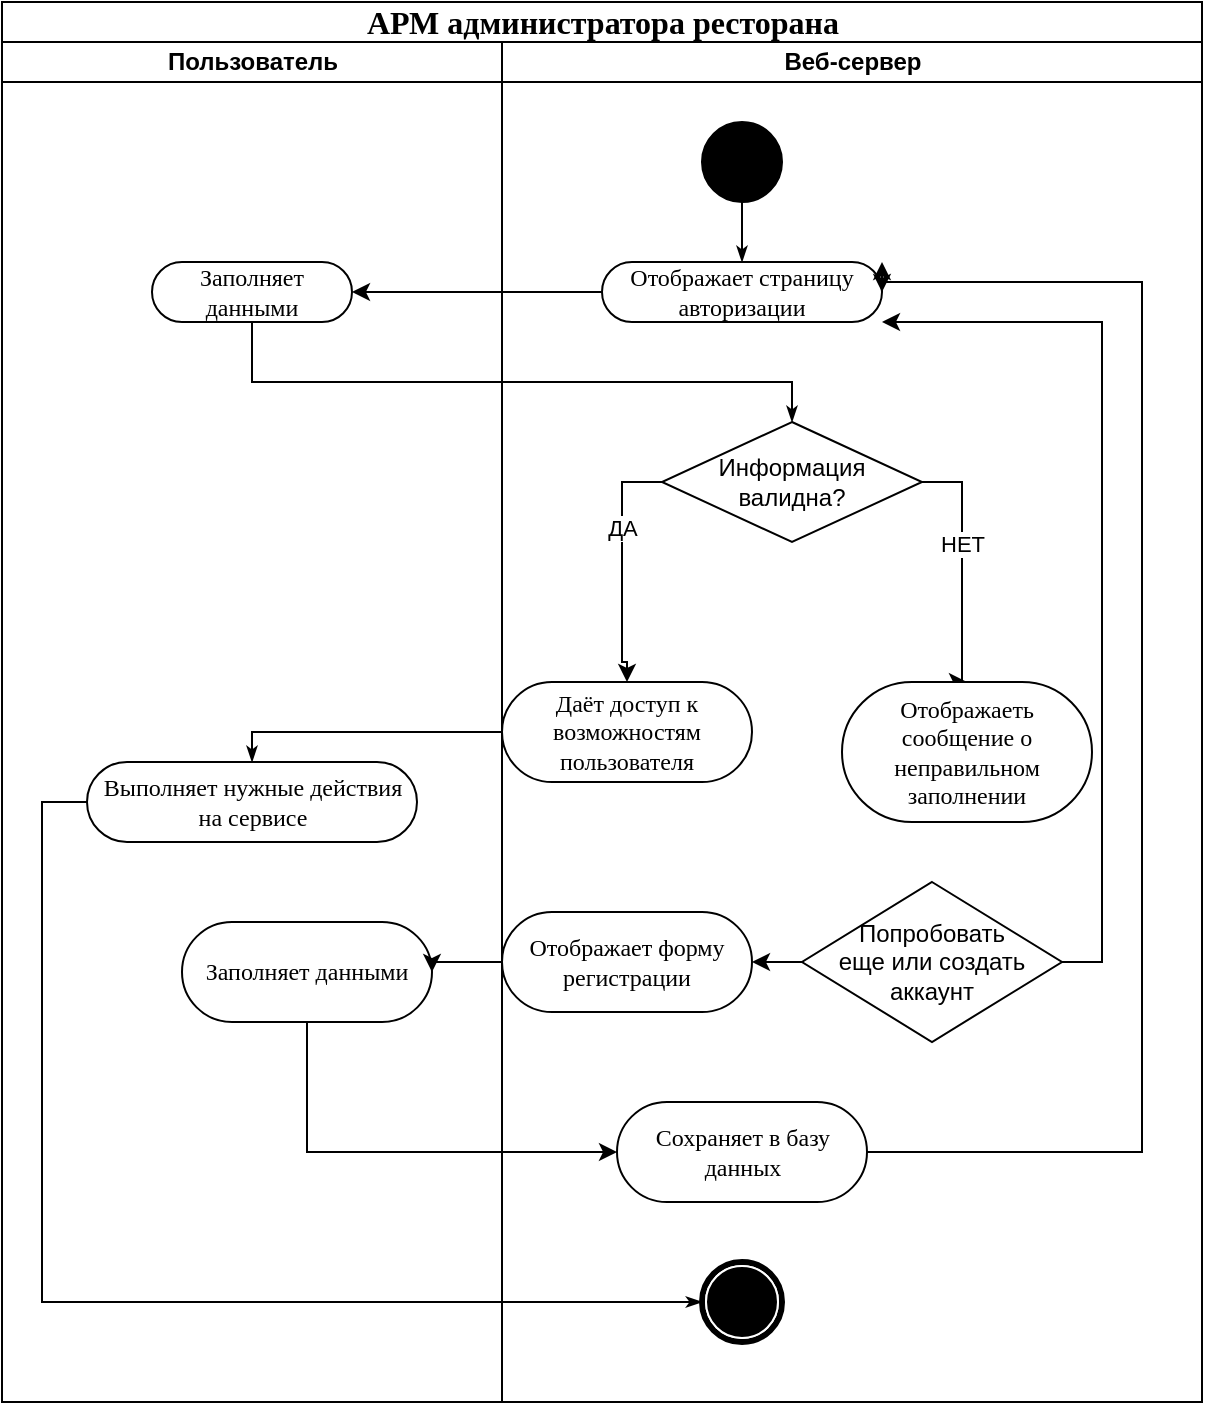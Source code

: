<mxfile version="24.2.2" type="device">
  <diagram name="Page-1" id="X6UOvbVDv69ljmcpV5w1">
    <mxGraphModel dx="1002" dy="575" grid="1" gridSize="10" guides="1" tooltips="1" connect="1" arrows="1" fold="1" page="1" pageScale="1" pageWidth="850" pageHeight="1100" math="0" shadow="0">
      <root>
        <mxCell id="0" />
        <mxCell id="1" parent="0" />
        <mxCell id="iXqDMxa8D9A1gev7aIZq-1" value="&lt;span style=&quot;font-size:12.0pt;mso-bidi-font-size:&lt;br/&gt;14.0pt;font-family:&amp;quot;Times New Roman&amp;quot;,serif;mso-fareast-font-family:Arial;&lt;br/&gt;mso-bidi-font-family:Arial;mso-ansi-language:#0019;mso-fareast-language:RU;&lt;br/&gt;mso-bidi-language:AR-SA&quot; lang=&quot;ru&quot;&gt;АРМ администратора ресторана&lt;/span&gt;" style="swimlane;html=1;childLayout=stackLayout;startSize=20;rounded=0;shadow=0;comic=0;labelBackgroundColor=none;strokeWidth=1;fontFamily=Verdana;fontSize=12;align=center;" vertex="1" parent="1">
          <mxGeometry x="40" y="20" width="600" height="700" as="geometry" />
        </mxCell>
        <mxCell id="iXqDMxa8D9A1gev7aIZq-2" value="Пользователь" style="swimlane;html=1;startSize=20;" vertex="1" parent="iXqDMxa8D9A1gev7aIZq-1">
          <mxGeometry y="20" width="250" height="680" as="geometry" />
        </mxCell>
        <mxCell id="iXqDMxa8D9A1gev7aIZq-3" value="Выполняет нужные действия на сервисе" style="rounded=1;whiteSpace=wrap;html=1;shadow=0;comic=0;labelBackgroundColor=none;strokeWidth=1;fontFamily=Verdana;fontSize=12;align=center;arcSize=50;" vertex="1" parent="iXqDMxa8D9A1gev7aIZq-2">
          <mxGeometry x="42.5" y="360" width="165" height="40" as="geometry" />
        </mxCell>
        <mxCell id="iXqDMxa8D9A1gev7aIZq-4" value="Заполняет данными" style="rounded=1;whiteSpace=wrap;html=1;shadow=0;comic=0;labelBackgroundColor=none;strokeWidth=1;fontFamily=Verdana;fontSize=12;align=center;arcSize=50;" vertex="1" parent="iXqDMxa8D9A1gev7aIZq-2">
          <mxGeometry x="75" y="110" width="100" height="30" as="geometry" />
        </mxCell>
        <mxCell id="iXqDMxa8D9A1gev7aIZq-5" value="Заполняет данными" style="rounded=1;whiteSpace=wrap;html=1;shadow=0;comic=0;labelBackgroundColor=none;strokeWidth=1;fontFamily=Verdana;fontSize=12;align=center;arcSize=50;" vertex="1" parent="iXqDMxa8D9A1gev7aIZq-2">
          <mxGeometry x="90" y="440" width="125" height="50" as="geometry" />
        </mxCell>
        <mxCell id="iXqDMxa8D9A1gev7aIZq-6" style="rounded=0;html=1;labelBackgroundColor=none;startArrow=none;startFill=0;startSize=5;endArrow=classicThin;endFill=1;endSize=5;jettySize=auto;orthogonalLoop=1;strokeWidth=1;fontFamily=Verdana;fontSize=12;entryX=0.5;entryY=0;entryDx=0;entryDy=0;" edge="1" parent="iXqDMxa8D9A1gev7aIZq-1" source="iXqDMxa8D9A1gev7aIZq-4" target="iXqDMxa8D9A1gev7aIZq-18">
          <mxGeometry relative="1" as="geometry">
            <Array as="points">
              <mxPoint x="125" y="190" />
              <mxPoint x="395" y="190" />
            </Array>
          </mxGeometry>
        </mxCell>
        <mxCell id="iXqDMxa8D9A1gev7aIZq-7" style="edgeStyle=orthogonalEdgeStyle;rounded=0;orthogonalLoop=1;jettySize=auto;html=1;exitX=0;exitY=0.5;exitDx=0;exitDy=0;entryX=1;entryY=0.5;entryDx=0;entryDy=0;" edge="1" parent="iXqDMxa8D9A1gev7aIZq-1" source="iXqDMxa8D9A1gev7aIZq-11" target="iXqDMxa8D9A1gev7aIZq-4">
          <mxGeometry relative="1" as="geometry" />
        </mxCell>
        <mxCell id="iXqDMxa8D9A1gev7aIZq-8" value="Веб-сервер" style="swimlane;html=1;startSize=20;" vertex="1" parent="iXqDMxa8D9A1gev7aIZq-1">
          <mxGeometry x="250" y="20" width="350" height="680" as="geometry" />
        </mxCell>
        <mxCell id="iXqDMxa8D9A1gev7aIZq-9" style="edgeStyle=orthogonalEdgeStyle;rounded=0;html=1;labelBackgroundColor=none;startArrow=none;startFill=0;startSize=5;endArrow=classicThin;endFill=1;endSize=5;jettySize=auto;orthogonalLoop=1;strokeWidth=1;fontFamily=Verdana;fontSize=12" edge="1" parent="iXqDMxa8D9A1gev7aIZq-8" source="iXqDMxa8D9A1gev7aIZq-10" target="iXqDMxa8D9A1gev7aIZq-11">
          <mxGeometry relative="1" as="geometry" />
        </mxCell>
        <mxCell id="iXqDMxa8D9A1gev7aIZq-10" value="" style="ellipse;whiteSpace=wrap;html=1;rounded=0;shadow=0;comic=0;labelBackgroundColor=none;strokeWidth=1;fillColor=#000000;fontFamily=Verdana;fontSize=12;align=center;" vertex="1" parent="iXqDMxa8D9A1gev7aIZq-8">
          <mxGeometry x="100" y="40" width="40" height="40" as="geometry" />
        </mxCell>
        <mxCell id="iXqDMxa8D9A1gev7aIZq-11" value="Отображает страницу авторизации" style="rounded=1;whiteSpace=wrap;html=1;shadow=0;comic=0;labelBackgroundColor=none;strokeWidth=1;fontFamily=Verdana;fontSize=12;align=center;arcSize=50;" vertex="1" parent="iXqDMxa8D9A1gev7aIZq-8">
          <mxGeometry x="50" y="110" width="140" height="30" as="geometry" />
        </mxCell>
        <mxCell id="iXqDMxa8D9A1gev7aIZq-12" value="Даёт доступ к возможностям пользователя" style="rounded=1;whiteSpace=wrap;html=1;shadow=0;comic=0;labelBackgroundColor=none;strokeWidth=1;fontFamily=Verdana;fontSize=12;align=center;arcSize=50;" vertex="1" parent="iXqDMxa8D9A1gev7aIZq-8">
          <mxGeometry y="320" width="125" height="50" as="geometry" />
        </mxCell>
        <mxCell id="iXqDMxa8D9A1gev7aIZq-13" style="edgeStyle=orthogonalEdgeStyle;rounded=0;orthogonalLoop=1;jettySize=auto;html=1;exitX=0;exitY=0.5;exitDx=0;exitDy=0;entryX=0.5;entryY=0;entryDx=0;entryDy=0;" edge="1" parent="iXqDMxa8D9A1gev7aIZq-8" source="iXqDMxa8D9A1gev7aIZq-18" target="iXqDMxa8D9A1gev7aIZq-12">
          <mxGeometry relative="1" as="geometry">
            <mxPoint x="35" y="290" as="targetPoint" />
            <Array as="points">
              <mxPoint x="60" y="220" />
              <mxPoint x="60" y="310" />
              <mxPoint x="63" y="310" />
            </Array>
          </mxGeometry>
        </mxCell>
        <mxCell id="iXqDMxa8D9A1gev7aIZq-14" value="ДА" style="edgeLabel;html=1;align=center;verticalAlign=middle;resizable=0;points=[];" vertex="1" connectable="0" parent="iXqDMxa8D9A1gev7aIZq-13">
          <mxGeometry x="-0.308" relative="1" as="geometry">
            <mxPoint as="offset" />
          </mxGeometry>
        </mxCell>
        <mxCell id="iXqDMxa8D9A1gev7aIZq-15" value="" style="shape=mxgraph.bpmn.shape;html=1;verticalLabelPosition=bottom;labelBackgroundColor=#ffffff;verticalAlign=top;perimeter=ellipsePerimeter;outline=end;symbol=terminate;rounded=0;shadow=0;comic=0;strokeWidth=1;fontFamily=Verdana;fontSize=12;align=center;" vertex="1" parent="iXqDMxa8D9A1gev7aIZq-8">
          <mxGeometry x="100" y="610" width="40" height="40" as="geometry" />
        </mxCell>
        <mxCell id="iXqDMxa8D9A1gev7aIZq-16" style="edgeStyle=orthogonalEdgeStyle;rounded=0;orthogonalLoop=1;jettySize=auto;html=1;exitX=1;exitY=0.5;exitDx=0;exitDy=0;entryX=0.5;entryY=0;entryDx=0;entryDy=0;" edge="1" parent="iXqDMxa8D9A1gev7aIZq-8" source="iXqDMxa8D9A1gev7aIZq-18" target="iXqDMxa8D9A1gev7aIZq-19">
          <mxGeometry relative="1" as="geometry">
            <Array as="points">
              <mxPoint x="230" y="220" />
              <mxPoint x="230" y="320" />
            </Array>
          </mxGeometry>
        </mxCell>
        <mxCell id="iXqDMxa8D9A1gev7aIZq-17" value="НЕТ" style="edgeLabel;html=1;align=center;verticalAlign=middle;resizable=0;points=[];" vertex="1" connectable="0" parent="iXqDMxa8D9A1gev7aIZq-16">
          <mxGeometry x="-0.179" relative="1" as="geometry">
            <mxPoint as="offset" />
          </mxGeometry>
        </mxCell>
        <mxCell id="iXqDMxa8D9A1gev7aIZq-18" value="Информация валидна?" style="rhombus;whiteSpace=wrap;html=1;fillColor=none;" vertex="1" parent="iXqDMxa8D9A1gev7aIZq-8">
          <mxGeometry x="80" y="190" width="130" height="60" as="geometry" />
        </mxCell>
        <mxCell id="iXqDMxa8D9A1gev7aIZq-19" value="Отображаеть сообщение о неправильном заполнении" style="rounded=1;whiteSpace=wrap;html=1;shadow=0;comic=0;labelBackgroundColor=none;strokeWidth=1;fontFamily=Verdana;fontSize=12;align=center;arcSize=50;" vertex="1" parent="iXqDMxa8D9A1gev7aIZq-8">
          <mxGeometry x="170" y="320" width="125" height="70" as="geometry" />
        </mxCell>
        <mxCell id="iXqDMxa8D9A1gev7aIZq-20" style="edgeStyle=orthogonalEdgeStyle;rounded=0;orthogonalLoop=1;jettySize=auto;html=1;exitX=1;exitY=0.5;exitDx=0;exitDy=0;entryX=1;entryY=1;entryDx=0;entryDy=0;" edge="1" parent="iXqDMxa8D9A1gev7aIZq-8" source="iXqDMxa8D9A1gev7aIZq-21" target="iXqDMxa8D9A1gev7aIZq-11">
          <mxGeometry relative="1" as="geometry">
            <Array as="points">
              <mxPoint x="300" y="460" />
              <mxPoint x="300" y="140" />
            </Array>
          </mxGeometry>
        </mxCell>
        <mxCell id="iXqDMxa8D9A1gev7aIZq-21" value="Попробовать &lt;br&gt;еще&amp;nbsp;или создать аккаунт" style="rhombus;whiteSpace=wrap;html=1;fillColor=none;" vertex="1" parent="iXqDMxa8D9A1gev7aIZq-8">
          <mxGeometry x="150" y="420" width="130" height="80" as="geometry" />
        </mxCell>
        <mxCell id="iXqDMxa8D9A1gev7aIZq-22" value="" style="edgeStyle=orthogonalEdgeStyle;rounded=0;orthogonalLoop=1;jettySize=auto;html=1;" edge="1" parent="iXqDMxa8D9A1gev7aIZq-8" source="iXqDMxa8D9A1gev7aIZq-21" target="iXqDMxa8D9A1gev7aIZq-23">
          <mxGeometry relative="1" as="geometry" />
        </mxCell>
        <mxCell id="iXqDMxa8D9A1gev7aIZq-23" value="Отображает форму регистрации" style="rounded=1;whiteSpace=wrap;html=1;shadow=0;comic=0;labelBackgroundColor=none;strokeWidth=1;fontFamily=Verdana;fontSize=12;align=center;arcSize=50;" vertex="1" parent="iXqDMxa8D9A1gev7aIZq-8">
          <mxGeometry y="435" width="125" height="50" as="geometry" />
        </mxCell>
        <mxCell id="iXqDMxa8D9A1gev7aIZq-24" style="edgeStyle=orthogonalEdgeStyle;rounded=0;orthogonalLoop=1;jettySize=auto;html=1;exitX=1;exitY=0.5;exitDx=0;exitDy=0;entryX=1;entryY=0.5;entryDx=0;entryDy=0;" edge="1" parent="iXqDMxa8D9A1gev7aIZq-8" source="iXqDMxa8D9A1gev7aIZq-25" target="iXqDMxa8D9A1gev7aIZq-11">
          <mxGeometry relative="1" as="geometry">
            <Array as="points">
              <mxPoint x="320" y="555" />
              <mxPoint x="320" y="120" />
              <mxPoint x="190" y="120" />
            </Array>
          </mxGeometry>
        </mxCell>
        <mxCell id="iXqDMxa8D9A1gev7aIZq-25" value="Сохраняет в базу данных" style="rounded=1;whiteSpace=wrap;html=1;shadow=0;comic=0;labelBackgroundColor=none;strokeWidth=1;fontFamily=Verdana;fontSize=12;align=center;arcSize=50;" vertex="1" parent="iXqDMxa8D9A1gev7aIZq-8">
          <mxGeometry x="57.5" y="530" width="125" height="50" as="geometry" />
        </mxCell>
        <mxCell id="iXqDMxa8D9A1gev7aIZq-26" style="edgeStyle=orthogonalEdgeStyle;rounded=0;orthogonalLoop=1;jettySize=auto;html=1;exitX=1;exitY=0.5;exitDx=0;exitDy=0;entryX=1;entryY=0;entryDx=0;entryDy=0;" edge="1" parent="iXqDMxa8D9A1gev7aIZq-8" source="iXqDMxa8D9A1gev7aIZq-11" target="iXqDMxa8D9A1gev7aIZq-11">
          <mxGeometry relative="1" as="geometry" />
        </mxCell>
        <mxCell id="iXqDMxa8D9A1gev7aIZq-27" style="edgeStyle=none;rounded=0;html=1;labelBackgroundColor=none;startArrow=none;startFill=0;startSize=5;endArrow=classicThin;endFill=1;endSize=5;jettySize=auto;orthogonalLoop=1;strokeWidth=1;fontFamily=Verdana;fontSize=12;exitX=0;exitY=0.5;exitDx=0;exitDy=0;" edge="1" parent="iXqDMxa8D9A1gev7aIZq-1" source="iXqDMxa8D9A1gev7aIZq-12" target="iXqDMxa8D9A1gev7aIZq-3">
          <mxGeometry relative="1" as="geometry">
            <mxPoint x="154.643" y="560" as="sourcePoint" />
            <Array as="points">
              <mxPoint x="125" y="365" />
            </Array>
          </mxGeometry>
        </mxCell>
        <mxCell id="iXqDMxa8D9A1gev7aIZq-28" style="edgeStyle=none;rounded=0;html=1;labelBackgroundColor=none;startArrow=none;startFill=0;startSize=5;endArrow=classicThin;endFill=1;endSize=5;jettySize=auto;orthogonalLoop=1;strokeWidth=1;fontFamily=Verdana;fontSize=12;exitX=0;exitY=0.5;exitDx=0;exitDy=0;" edge="1" parent="iXqDMxa8D9A1gev7aIZq-1" source="iXqDMxa8D9A1gev7aIZq-3" target="iXqDMxa8D9A1gev7aIZq-15">
          <mxGeometry relative="1" as="geometry">
            <mxPoint x="370" y="860" as="sourcePoint" />
            <Array as="points">
              <mxPoint x="20" y="400" />
              <mxPoint x="20" y="650" />
            </Array>
          </mxGeometry>
        </mxCell>
        <mxCell id="iXqDMxa8D9A1gev7aIZq-29" style="edgeStyle=orthogonalEdgeStyle;rounded=0;orthogonalLoop=1;jettySize=auto;html=1;exitX=0;exitY=0.5;exitDx=0;exitDy=0;entryX=1;entryY=0.5;entryDx=0;entryDy=0;" edge="1" parent="iXqDMxa8D9A1gev7aIZq-1" source="iXqDMxa8D9A1gev7aIZq-23" target="iXqDMxa8D9A1gev7aIZq-5">
          <mxGeometry relative="1" as="geometry" />
        </mxCell>
        <mxCell id="iXqDMxa8D9A1gev7aIZq-30" style="edgeStyle=orthogonalEdgeStyle;rounded=0;orthogonalLoop=1;jettySize=auto;html=1;exitX=0.5;exitY=1;exitDx=0;exitDy=0;entryX=0;entryY=0.5;entryDx=0;entryDy=0;" edge="1" parent="iXqDMxa8D9A1gev7aIZq-1" source="iXqDMxa8D9A1gev7aIZq-5" target="iXqDMxa8D9A1gev7aIZq-25">
          <mxGeometry relative="1" as="geometry" />
        </mxCell>
      </root>
    </mxGraphModel>
  </diagram>
</mxfile>
